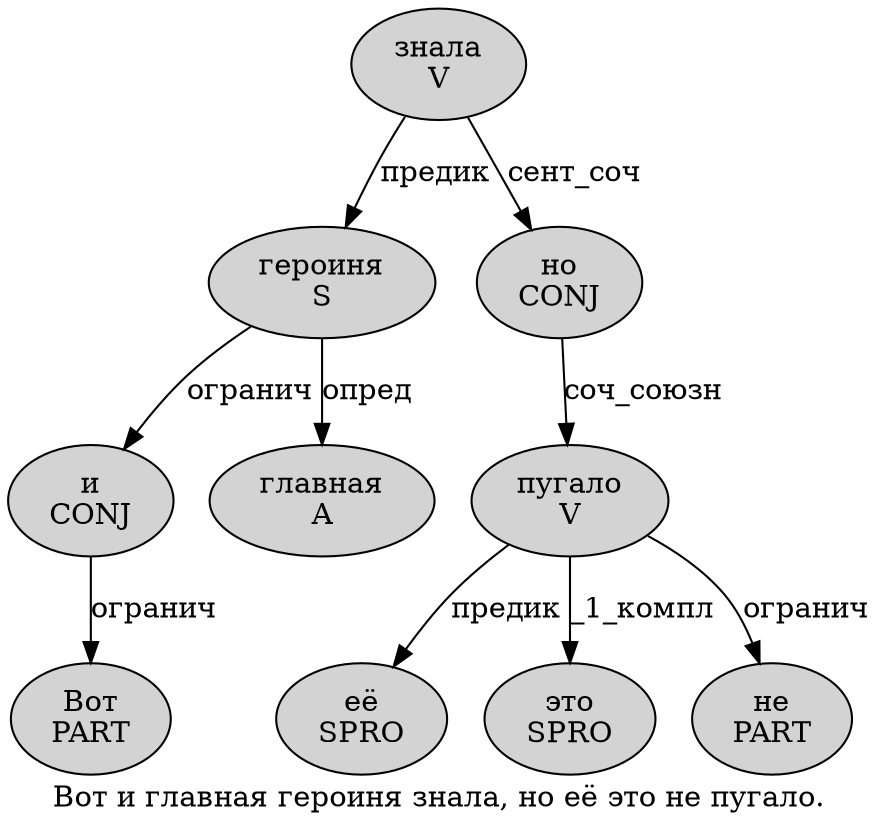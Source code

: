 digraph SENTENCE_1835 {
	graph [label="Вот и главная героиня знала, но её это не пугало."]
	node [style=filled]
		0 [label="Вот
PART" color="" fillcolor=lightgray penwidth=1 shape=ellipse]
		1 [label="и
CONJ" color="" fillcolor=lightgray penwidth=1 shape=ellipse]
		2 [label="главная
A" color="" fillcolor=lightgray penwidth=1 shape=ellipse]
		3 [label="героиня
S" color="" fillcolor=lightgray penwidth=1 shape=ellipse]
		4 [label="знала
V" color="" fillcolor=lightgray penwidth=1 shape=ellipse]
		6 [label="но
CONJ" color="" fillcolor=lightgray penwidth=1 shape=ellipse]
		7 [label="её
SPRO" color="" fillcolor=lightgray penwidth=1 shape=ellipse]
		8 [label="это
SPRO" color="" fillcolor=lightgray penwidth=1 shape=ellipse]
		9 [label="не
PART" color="" fillcolor=lightgray penwidth=1 shape=ellipse]
		10 [label="пугало
V" color="" fillcolor=lightgray penwidth=1 shape=ellipse]
			6 -> 10 [label="соч_союзн"]
			3 -> 1 [label="огранич"]
			3 -> 2 [label="опред"]
			4 -> 3 [label="предик"]
			4 -> 6 [label="сент_соч"]
			10 -> 7 [label="предик"]
			10 -> 8 [label="_1_компл"]
			10 -> 9 [label="огранич"]
			1 -> 0 [label="огранич"]
}